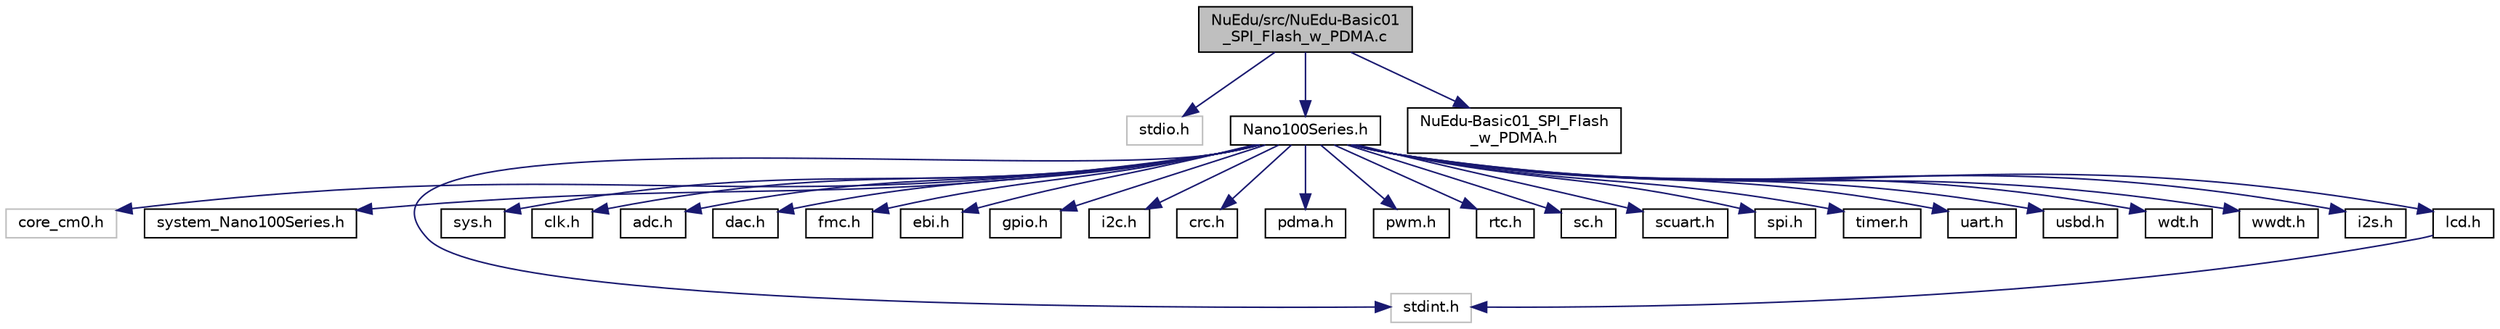 digraph "NuEdu/src/NuEdu-Basic01_SPI_Flash_w_PDMA.c"
{
 // LATEX_PDF_SIZE
  edge [fontname="Helvetica",fontsize="10",labelfontname="Helvetica",labelfontsize="10"];
  node [fontname="Helvetica",fontsize="10",shape=record];
  Node1 [label="NuEdu/src/NuEdu-Basic01\l_SPI_Flash_w_PDMA.c",height=0.2,width=0.4,color="black", fillcolor="grey75", style="filled", fontcolor="black",tooltip="NuEdu-Basic01_SPI_Flash_w_PDMA driver source file for NuEdu-SDK-Nano130."];
  Node1 -> Node2 [color="midnightblue",fontsize="10",style="solid",fontname="Helvetica"];
  Node2 [label="stdio.h",height=0.2,width=0.4,color="grey75", fillcolor="white", style="filled",tooltip=" "];
  Node1 -> Node3 [color="midnightblue",fontsize="10",style="solid",fontname="Helvetica"];
  Node3 [label="Nano100Series.h",height=0.2,width=0.4,color="black", fillcolor="white", style="filled",URL="$d5/da0/_nano100_series_8h.html",tooltip="Nano100 series peripheral access layer header file. This file contains all the peripheral register's ..."];
  Node3 -> Node4 [color="midnightblue",fontsize="10",style="solid",fontname="Helvetica"];
  Node4 [label="core_cm0.h",height=0.2,width=0.4,color="grey75", fillcolor="white", style="filled",tooltip=" "];
  Node3 -> Node5 [color="midnightblue",fontsize="10",style="solid",fontname="Helvetica"];
  Node5 [label="system_Nano100Series.h",height=0.2,width=0.4,color="black", fillcolor="white", style="filled",URL="$d9/d57/system___nano100_series_8h.html",tooltip="Nano100 series system clock definition file."];
  Node3 -> Node6 [color="midnightblue",fontsize="10",style="solid",fontname="Helvetica"];
  Node6 [label="stdint.h",height=0.2,width=0.4,color="grey75", fillcolor="white", style="filled",tooltip=" "];
  Node3 -> Node7 [color="midnightblue",fontsize="10",style="solid",fontname="Helvetica"];
  Node7 [label="sys.h",height=0.2,width=0.4,color="black", fillcolor="white", style="filled",URL="$d9/d87/sys_8h.html",tooltip="Nano100 Series system control header file."];
  Node3 -> Node8 [color="midnightblue",fontsize="10",style="solid",fontname="Helvetica"];
  Node8 [label="clk.h",height=0.2,width=0.4,color="black", fillcolor="white", style="filled",URL="$d3/d89/clk_8h.html",tooltip="Nano100 series CLK driver header file."];
  Node3 -> Node9 [color="midnightblue",fontsize="10",style="solid",fontname="Helvetica"];
  Node9 [label="adc.h",height=0.2,width=0.4,color="black", fillcolor="white", style="filled",URL="$d7/d19/adc_8h.html",tooltip="NANO100 series ADC driver header file."];
  Node3 -> Node10 [color="midnightblue",fontsize="10",style="solid",fontname="Helvetica"];
  Node10 [label="dac.h",height=0.2,width=0.4,color="black", fillcolor="white", style="filled",URL="$d7/dd9/dac_8h.html",tooltip="NANO100 series DAC driver header file."];
  Node3 -> Node11 [color="midnightblue",fontsize="10",style="solid",fontname="Helvetica"];
  Node11 [label="fmc.h",height=0.2,width=0.4,color="black", fillcolor="white", style="filled",URL="$dc/d00/fmc_8h.html",tooltip="Nano100B Series Flash Memory Controller Driver Header File."];
  Node3 -> Node12 [color="midnightblue",fontsize="10",style="solid",fontname="Helvetica"];
  Node12 [label="ebi.h",height=0.2,width=0.4,color="black", fillcolor="white", style="filled",URL="$da/d96/ebi_8h.html",tooltip="Nano100 Series Flash Memory Controller Driver Header File."];
  Node3 -> Node13 [color="midnightblue",fontsize="10",style="solid",fontname="Helvetica"];
  Node13 [label="gpio.h",height=0.2,width=0.4,color="black", fillcolor="white", style="filled",URL="$d6/d7c/gpio_8h.html",tooltip="Nano100 series GPIO driver header file."];
  Node3 -> Node14 [color="midnightblue",fontsize="10",style="solid",fontname="Helvetica"];
  Node14 [label="i2c.h",height=0.2,width=0.4,color="black", fillcolor="white", style="filled",URL="$d5/daf/i2c_8h.html",tooltip="Nano100 series I2C driver header file."];
  Node3 -> Node15 [color="midnightblue",fontsize="10",style="solid",fontname="Helvetica"];
  Node15 [label="crc.h",height=0.2,width=0.4,color="black", fillcolor="white", style="filled",URL="$dc/de6/crc_8h.html",tooltip="Nano100 series CRC driver header file."];
  Node3 -> Node16 [color="midnightblue",fontsize="10",style="solid",fontname="Helvetica"];
  Node16 [label="pdma.h",height=0.2,width=0.4,color="black", fillcolor="white", style="filled",URL="$d1/d47/pdma_8h.html",tooltip="Nano100 series PDMA driver header file."];
  Node3 -> Node17 [color="midnightblue",fontsize="10",style="solid",fontname="Helvetica"];
  Node17 [label="pwm.h",height=0.2,width=0.4,color="black", fillcolor="white", style="filled",URL="$d6/db9/pwm_8h.html",tooltip="NANO100 series PWM driver header file."];
  Node3 -> Node18 [color="midnightblue",fontsize="10",style="solid",fontname="Helvetica"];
  Node18 [label="rtc.h",height=0.2,width=0.4,color="black", fillcolor="white", style="filled",URL="$dc/d1b/rtc_8h.html",tooltip="Nano100 series RTC driver header file."];
  Node3 -> Node19 [color="midnightblue",fontsize="10",style="solid",fontname="Helvetica"];
  Node19 [label="sc.h",height=0.2,width=0.4,color="black", fillcolor="white", style="filled",URL="$d9/d50/sc_8h.html",tooltip="Nano100 series Smartcard (SC) driver header file."];
  Node3 -> Node20 [color="midnightblue",fontsize="10",style="solid",fontname="Helvetica"];
  Node20 [label="scuart.h",height=0.2,width=0.4,color="black", fillcolor="white", style="filled",URL="$dc/d0b/scuart_8h.html",tooltip=" "];
  Node3 -> Node21 [color="midnightblue",fontsize="10",style="solid",fontname="Helvetica"];
  Node21 [label="spi.h",height=0.2,width=0.4,color="black", fillcolor="white", style="filled",URL="$da/d87/spi_8h.html",tooltip="NANO100 series SPI driver header file."];
  Node3 -> Node22 [color="midnightblue",fontsize="10",style="solid",fontname="Helvetica"];
  Node22 [label="timer.h",height=0.2,width=0.4,color="black", fillcolor="white", style="filled",URL="$d5/dd0/timer_8h.html",tooltip="Nano100 series TIMER driver header file."];
  Node3 -> Node23 [color="midnightblue",fontsize="10",style="solid",fontname="Helvetica"];
  Node23 [label="uart.h",height=0.2,width=0.4,color="black", fillcolor="white", style="filled",URL="$d2/d86/uart_8h.html",tooltip="Nano100 Series uart control header file."];
  Node3 -> Node24 [color="midnightblue",fontsize="10",style="solid",fontname="Helvetica"];
  Node24 [label="usbd.h",height=0.2,width=0.4,color="black", fillcolor="white", style="filled",URL="$da/ddf/usbd_8h.html",tooltip="NANO100 series USB driver header file."];
  Node3 -> Node25 [color="midnightblue",fontsize="10",style="solid",fontname="Helvetica"];
  Node25 [label="wdt.h",height=0.2,width=0.4,color="black", fillcolor="white", style="filled",URL="$d0/de2/wdt_8h.html",tooltip="Nano100 series WDT driver header file."];
  Node3 -> Node26 [color="midnightblue",fontsize="10",style="solid",fontname="Helvetica"];
  Node26 [label="wwdt.h",height=0.2,width=0.4,color="black", fillcolor="white", style="filled",URL="$dd/d09/wwdt_8h.html",tooltip="Nano100 series WWDT driver header file."];
  Node3 -> Node27 [color="midnightblue",fontsize="10",style="solid",fontname="Helvetica"];
  Node27 [label="i2s.h",height=0.2,width=0.4,color="black", fillcolor="white", style="filled",URL="$d1/da9/i2s_8h.html",tooltip="Nano100 series I2S driver header file."];
  Node3 -> Node28 [color="midnightblue",fontsize="10",style="solid",fontname="Helvetica"];
  Node28 [label="lcd.h",height=0.2,width=0.4,color="black", fillcolor="white", style="filled",URL="$d2/ded/lcd_8h.html",tooltip="Nano100 series I2C driver header file."];
  Node28 -> Node6 [color="midnightblue",fontsize="10",style="solid",fontname="Helvetica"];
  Node1 -> Node29 [color="midnightblue",fontsize="10",style="solid",fontname="Helvetica"];
  Node29 [label="NuEdu-Basic01_SPI_Flash\l_w_PDMA.h",height=0.2,width=0.4,color="black", fillcolor="white", style="filled",URL="$d1/d89/_nu_edu-_basic01___s_p_i___flash__w___p_d_m_a_8h.html",tooltip="NuEdu-Basic01 SPI Flash with PDMA driver header file for NuEdu-SDK-Nano130."];
}
